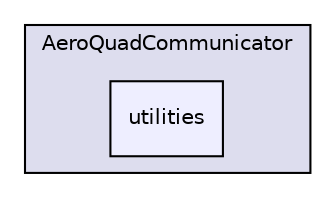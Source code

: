 digraph "Z:/Development/AeroQuadCommunicator/AeroQuadCommunicator/utilities" {
  compound=true
  node [ fontsize="10", fontname="Helvetica"];
  edge [ labelfontsize="10", labelfontname="Helvetica"];
  subgraph clusterdir_ead29842ed5e7583567412f9bbf2108f {
    graph [ bgcolor="#ddddee", pencolor="black", label="AeroQuadCommunicator" fontname="Helvetica", fontsize="10", URL="dir_ead29842ed5e7583567412f9bbf2108f.html"]
  dir_f5156d6c93b61df656d89cd6cadf0148 [shape=box, label="utilities", style="filled", fillcolor="#eeeeff", pencolor="black", URL="dir_f5156d6c93b61df656d89cd6cadf0148.html"];
  }
}
